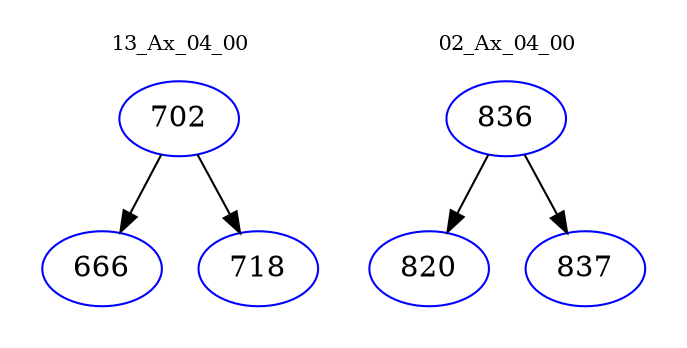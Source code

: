 digraph{
subgraph cluster_0 {
color = white
label = "13_Ax_04_00";
fontsize=10;
T0_702 [label="702", color="blue"]
T0_702 -> T0_666 [color="black"]
T0_666 [label="666", color="blue"]
T0_702 -> T0_718 [color="black"]
T0_718 [label="718", color="blue"]
}
subgraph cluster_1 {
color = white
label = "02_Ax_04_00";
fontsize=10;
T1_836 [label="836", color="blue"]
T1_836 -> T1_820 [color="black"]
T1_820 [label="820", color="blue"]
T1_836 -> T1_837 [color="black"]
T1_837 [label="837", color="blue"]
}
}
